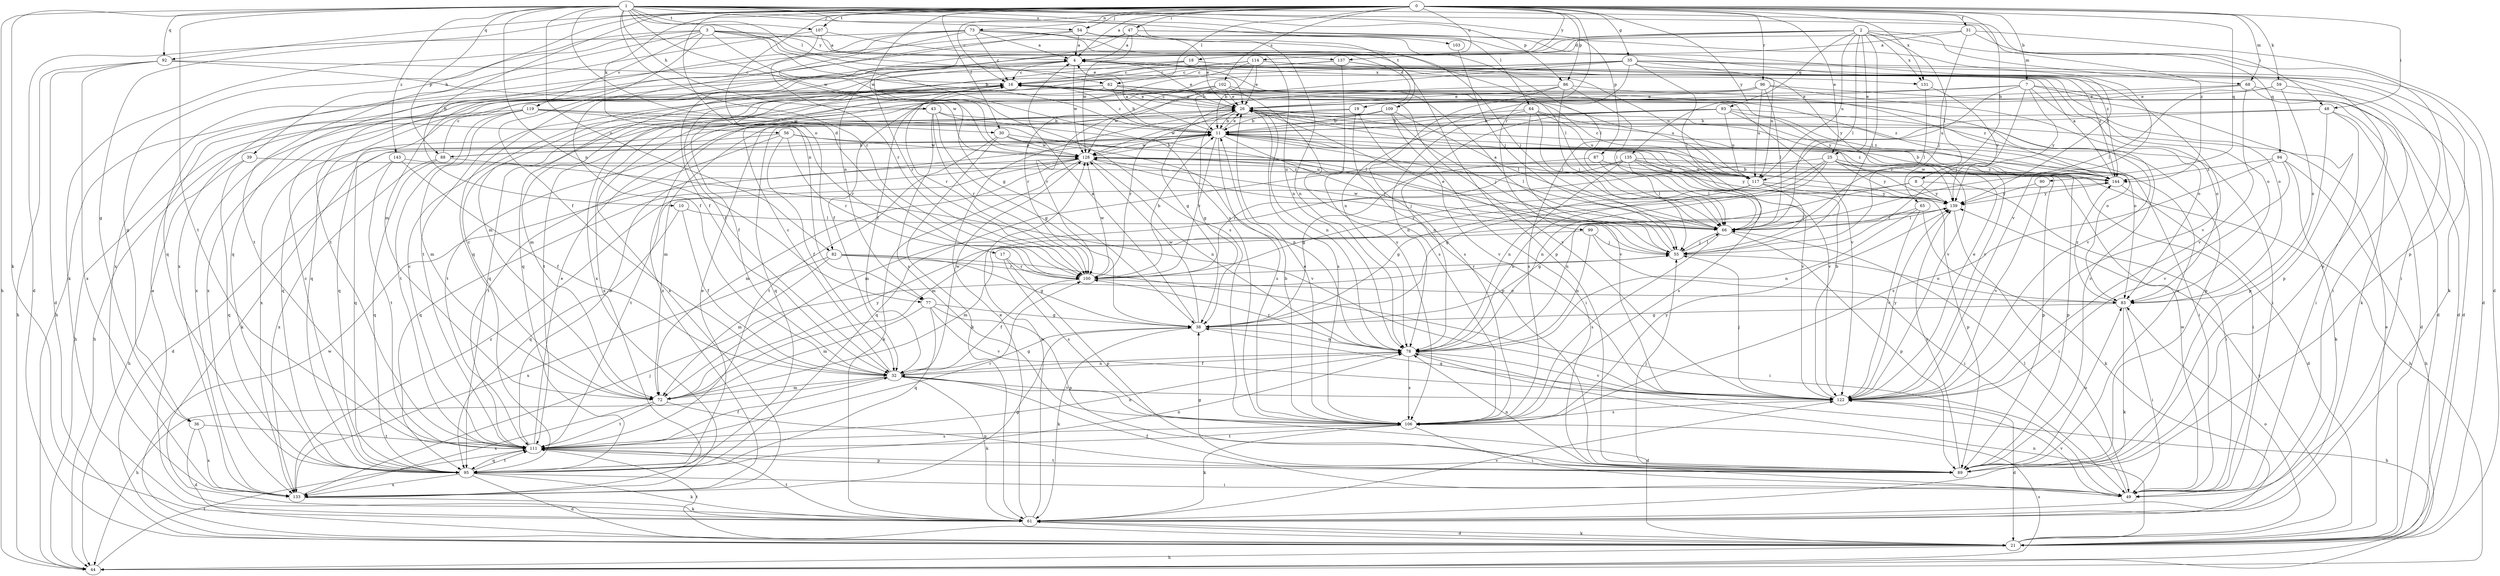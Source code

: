 strict digraph  {
0;
1;
2;
3;
4;
7;
8;
10;
11;
16;
17;
18;
19;
21;
25;
26;
30;
31;
32;
35;
36;
38;
39;
43;
44;
47;
48;
49;
54;
55;
56;
59;
61;
62;
64;
65;
66;
68;
72;
73;
77;
78;
82;
83;
86;
87;
88;
89;
90;
92;
93;
94;
95;
96;
99;
100;
102;
103;
106;
107;
109;
111;
114;
117;
119;
122;
128;
131;
133;
135;
137;
139;
143;
144;
0 -> 4  [label=a];
0 -> 7  [label=b];
0 -> 8  [label=b];
0 -> 10  [label=b];
0 -> 16  [label=c];
0 -> 25  [label=e];
0 -> 30  [label=f];
0 -> 31  [label=f];
0 -> 35  [label=g];
0 -> 36  [label=g];
0 -> 39  [label=h];
0 -> 47  [label=i];
0 -> 48  [label=i];
0 -> 54  [label=j];
0 -> 56  [label=k];
0 -> 59  [label=k];
0 -> 62  [label=l];
0 -> 68  [label=m];
0 -> 73  [label=n];
0 -> 77  [label=n];
0 -> 82  [label=o];
0 -> 86  [label=p];
0 -> 90  [label=q];
0 -> 92  [label=q];
0 -> 96  [label=r];
0 -> 99  [label=r];
0 -> 102  [label=s];
0 -> 107  [label=t];
0 -> 114  [label=u];
0 -> 128  [label=w];
0 -> 131  [label=x];
0 -> 135  [label=y];
0 -> 137  [label=y];
1 -> 17  [label=d];
1 -> 43  [label=h];
1 -> 44  [label=h];
1 -> 48  [label=i];
1 -> 54  [label=j];
1 -> 61  [label=k];
1 -> 62  [label=l];
1 -> 64  [label=l];
1 -> 77  [label=n];
1 -> 82  [label=o];
1 -> 86  [label=p];
1 -> 87  [label=p];
1 -> 88  [label=p];
1 -> 92  [label=q];
1 -> 100  [label=r];
1 -> 103  [label=s];
1 -> 106  [label=s];
1 -> 107  [label=t];
1 -> 109  [label=t];
1 -> 111  [label=t];
1 -> 128  [label=w];
1 -> 143  [label=z];
1 -> 144  [label=z];
2 -> 18  [label=d];
2 -> 25  [label=e];
2 -> 55  [label=j];
2 -> 65  [label=l];
2 -> 66  [label=l];
2 -> 68  [label=m];
2 -> 77  [label=n];
2 -> 93  [label=q];
2 -> 94  [label=q];
2 -> 95  [label=q];
2 -> 117  [label=u];
2 -> 131  [label=x];
3 -> 11  [label=b];
3 -> 19  [label=d];
3 -> 26  [label=e];
3 -> 32  [label=f];
3 -> 36  [label=g];
3 -> 61  [label=k];
3 -> 106  [label=s];
3 -> 111  [label=t];
3 -> 119  [label=v];
3 -> 137  [label=y];
4 -> 16  [label=c];
4 -> 26  [label=e];
4 -> 44  [label=h];
4 -> 83  [label=o];
4 -> 100  [label=r];
4 -> 128  [label=w];
4 -> 131  [label=x];
7 -> 21  [label=d];
7 -> 26  [label=e];
7 -> 55  [label=j];
7 -> 61  [label=k];
7 -> 83  [label=o];
7 -> 117  [label=u];
7 -> 133  [label=x];
7 -> 139  [label=y];
8 -> 49  [label=i];
8 -> 72  [label=m];
8 -> 78  [label=n];
8 -> 139  [label=y];
10 -> 32  [label=f];
10 -> 66  [label=l];
10 -> 95  [label=q];
11 -> 4  [label=a];
11 -> 16  [label=c];
11 -> 26  [label=e];
11 -> 49  [label=i];
11 -> 55  [label=j];
11 -> 61  [label=k];
11 -> 66  [label=l];
11 -> 88  [label=p];
11 -> 100  [label=r];
11 -> 106  [label=s];
11 -> 122  [label=v];
11 -> 128  [label=w];
16 -> 26  [label=e];
16 -> 32  [label=f];
16 -> 95  [label=q];
16 -> 100  [label=r];
16 -> 122  [label=v];
16 -> 133  [label=x];
16 -> 139  [label=y];
16 -> 144  [label=z];
17 -> 89  [label=p];
17 -> 100  [label=r];
17 -> 106  [label=s];
18 -> 16  [label=c];
18 -> 32  [label=f];
18 -> 83  [label=o];
18 -> 95  [label=q];
18 -> 117  [label=u];
19 -> 11  [label=b];
19 -> 89  [label=p];
19 -> 122  [label=v];
19 -> 133  [label=x];
21 -> 26  [label=e];
21 -> 44  [label=h];
21 -> 61  [label=k];
21 -> 78  [label=n];
21 -> 83  [label=o];
21 -> 111  [label=t];
21 -> 128  [label=w];
21 -> 139  [label=y];
25 -> 38  [label=g];
25 -> 44  [label=h];
25 -> 72  [label=m];
25 -> 78  [label=n];
25 -> 89  [label=p];
25 -> 100  [label=r];
25 -> 139  [label=y];
25 -> 144  [label=z];
26 -> 11  [label=b];
26 -> 16  [label=c];
26 -> 38  [label=g];
26 -> 49  [label=i];
26 -> 78  [label=n];
26 -> 83  [label=o];
26 -> 100  [label=r];
26 -> 106  [label=s];
26 -> 111  [label=t];
26 -> 122  [label=v];
30 -> 61  [label=k];
30 -> 78  [label=n];
30 -> 111  [label=t];
30 -> 122  [label=v];
30 -> 128  [label=w];
31 -> 4  [label=a];
31 -> 21  [label=d];
31 -> 32  [label=f];
31 -> 55  [label=j];
31 -> 89  [label=p];
32 -> 16  [label=c];
32 -> 21  [label=d];
32 -> 38  [label=g];
32 -> 44  [label=h];
32 -> 61  [label=k];
32 -> 72  [label=m];
32 -> 78  [label=n];
32 -> 122  [label=v];
32 -> 128  [label=w];
35 -> 11  [label=b];
35 -> 16  [label=c];
35 -> 21  [label=d];
35 -> 32  [label=f];
35 -> 61  [label=k];
35 -> 66  [label=l];
35 -> 78  [label=n];
35 -> 117  [label=u];
35 -> 122  [label=v];
35 -> 133  [label=x];
36 -> 21  [label=d];
36 -> 111  [label=t];
36 -> 133  [label=x];
38 -> 4  [label=a];
38 -> 61  [label=k];
38 -> 78  [label=n];
38 -> 128  [label=w];
39 -> 44  [label=h];
39 -> 95  [label=q];
39 -> 117  [label=u];
43 -> 11  [label=b];
43 -> 38  [label=g];
43 -> 44  [label=h];
43 -> 66  [label=l];
43 -> 100  [label=r];
43 -> 106  [label=s];
44 -> 106  [label=s];
44 -> 111  [label=t];
47 -> 4  [label=a];
47 -> 32  [label=f];
47 -> 78  [label=n];
47 -> 122  [label=v];
47 -> 128  [label=w];
47 -> 133  [label=x];
47 -> 139  [label=y];
48 -> 11  [label=b];
48 -> 21  [label=d];
48 -> 49  [label=i];
48 -> 89  [label=p];
48 -> 106  [label=s];
49 -> 32  [label=f];
49 -> 66  [label=l];
49 -> 122  [label=v];
49 -> 128  [label=w];
54 -> 4  [label=a];
54 -> 26  [label=e];
54 -> 55  [label=j];
54 -> 66  [label=l];
54 -> 72  [label=m];
54 -> 133  [label=x];
55 -> 4  [label=a];
55 -> 26  [label=e];
55 -> 66  [label=l];
55 -> 83  [label=o];
55 -> 100  [label=r];
56 -> 32  [label=f];
56 -> 95  [label=q];
56 -> 100  [label=r];
56 -> 111  [label=t];
56 -> 128  [label=w];
56 -> 144  [label=z];
59 -> 21  [label=d];
59 -> 26  [label=e];
59 -> 66  [label=l];
59 -> 83  [label=o];
61 -> 4  [label=a];
61 -> 21  [label=d];
61 -> 26  [label=e];
61 -> 111  [label=t];
61 -> 122  [label=v];
61 -> 128  [label=w];
62 -> 11  [label=b];
62 -> 26  [label=e];
62 -> 72  [label=m];
62 -> 95  [label=q];
62 -> 117  [label=u];
62 -> 122  [label=v];
62 -> 133  [label=x];
64 -> 11  [label=b];
64 -> 66  [label=l];
64 -> 78  [label=n];
64 -> 83  [label=o];
64 -> 117  [label=u];
64 -> 122  [label=v];
65 -> 61  [label=k];
65 -> 66  [label=l];
65 -> 78  [label=n];
65 -> 122  [label=v];
66 -> 55  [label=j];
66 -> 89  [label=p];
66 -> 106  [label=s];
66 -> 128  [label=w];
68 -> 21  [label=d];
68 -> 26  [label=e];
68 -> 49  [label=i];
68 -> 122  [label=v];
68 -> 133  [label=x];
72 -> 16  [label=c];
72 -> 89  [label=p];
72 -> 111  [label=t];
72 -> 133  [label=x];
72 -> 139  [label=y];
73 -> 4  [label=a];
73 -> 16  [label=c];
73 -> 21  [label=d];
73 -> 38  [label=g];
73 -> 66  [label=l];
73 -> 78  [label=n];
73 -> 95  [label=q];
73 -> 111  [label=t];
73 -> 144  [label=z];
77 -> 38  [label=g];
77 -> 72  [label=m];
77 -> 89  [label=p];
77 -> 95  [label=q];
77 -> 122  [label=v];
78 -> 32  [label=f];
78 -> 44  [label=h];
78 -> 100  [label=r];
78 -> 106  [label=s];
78 -> 122  [label=v];
82 -> 38  [label=g];
82 -> 49  [label=i];
82 -> 72  [label=m];
82 -> 100  [label=r];
82 -> 133  [label=x];
83 -> 38  [label=g];
83 -> 49  [label=i];
83 -> 61  [label=k];
83 -> 144  [label=z];
86 -> 26  [label=e];
86 -> 38  [label=g];
86 -> 55  [label=j];
86 -> 66  [label=l];
86 -> 106  [label=s];
86 -> 144  [label=z];
87 -> 38  [label=g];
87 -> 66  [label=l];
87 -> 117  [label=u];
88 -> 11  [label=b];
88 -> 16  [label=c];
88 -> 95  [label=q];
88 -> 122  [label=v];
88 -> 133  [label=x];
89 -> 16  [label=c];
89 -> 26  [label=e];
89 -> 38  [label=g];
89 -> 55  [label=j];
89 -> 78  [label=n];
89 -> 83  [label=o];
89 -> 111  [label=t];
89 -> 139  [label=y];
90 -> 122  [label=v];
90 -> 139  [label=y];
92 -> 16  [label=c];
92 -> 21  [label=d];
92 -> 44  [label=h];
92 -> 128  [label=w];
92 -> 133  [label=x];
93 -> 11  [label=b];
93 -> 72  [label=m];
93 -> 78  [label=n];
93 -> 89  [label=p];
93 -> 95  [label=q];
93 -> 117  [label=u];
93 -> 122  [label=v];
93 -> 144  [label=z];
94 -> 44  [label=h];
94 -> 61  [label=k];
94 -> 106  [label=s];
94 -> 122  [label=v];
94 -> 144  [label=z];
95 -> 16  [label=c];
95 -> 21  [label=d];
95 -> 26  [label=e];
95 -> 49  [label=i];
95 -> 61  [label=k];
95 -> 78  [label=n];
95 -> 111  [label=t];
95 -> 133  [label=x];
96 -> 26  [label=e];
96 -> 66  [label=l];
96 -> 83  [label=o];
96 -> 89  [label=p];
96 -> 100  [label=r];
96 -> 117  [label=u];
96 -> 133  [label=x];
99 -> 49  [label=i];
99 -> 55  [label=j];
99 -> 72  [label=m];
99 -> 78  [label=n];
100 -> 11  [label=b];
100 -> 32  [label=f];
100 -> 83  [label=o];
100 -> 128  [label=w];
102 -> 26  [label=e];
102 -> 100  [label=r];
102 -> 106  [label=s];
102 -> 111  [label=t];
102 -> 122  [label=v];
102 -> 128  [label=w];
103 -> 55  [label=j];
106 -> 11  [label=b];
106 -> 26  [label=e];
106 -> 49  [label=i];
106 -> 61  [label=k];
106 -> 111  [label=t];
106 -> 139  [label=y];
107 -> 4  [label=a];
107 -> 89  [label=p];
107 -> 95  [label=q];
107 -> 100  [label=r];
109 -> 11  [label=b];
109 -> 49  [label=i];
109 -> 55  [label=j];
109 -> 66  [label=l];
109 -> 95  [label=q];
109 -> 128  [label=w];
111 -> 11  [label=b];
111 -> 16  [label=c];
111 -> 26  [label=e];
111 -> 32  [label=f];
111 -> 78  [label=n];
111 -> 89  [label=p];
111 -> 95  [label=q];
111 -> 100  [label=r];
111 -> 106  [label=s];
114 -> 11  [label=b];
114 -> 16  [label=c];
114 -> 26  [label=e];
114 -> 32  [label=f];
114 -> 49  [label=i];
114 -> 72  [label=m];
114 -> 89  [label=p];
117 -> 16  [label=c];
117 -> 38  [label=g];
117 -> 55  [label=j];
117 -> 78  [label=n];
117 -> 89  [label=p];
117 -> 139  [label=y];
119 -> 44  [label=h];
119 -> 66  [label=l];
119 -> 72  [label=m];
119 -> 95  [label=q];
119 -> 100  [label=r];
119 -> 111  [label=t];
119 -> 30  [label=w];
122 -> 11  [label=b];
122 -> 21  [label=d];
122 -> 26  [label=e];
122 -> 38  [label=g];
122 -> 55  [label=j];
122 -> 106  [label=s];
122 -> 139  [label=y];
128 -> 11  [label=b];
128 -> 55  [label=j];
128 -> 61  [label=k];
128 -> 72  [label=m];
128 -> 78  [label=n];
128 -> 89  [label=p];
128 -> 95  [label=q];
128 -> 111  [label=t];
128 -> 117  [label=u];
128 -> 144  [label=z];
131 -> 66  [label=l];
131 -> 139  [label=y];
133 -> 38  [label=g];
133 -> 55  [label=j];
133 -> 61  [label=k];
133 -> 144  [label=z];
135 -> 49  [label=i];
135 -> 66  [label=l];
135 -> 78  [label=n];
135 -> 95  [label=q];
135 -> 100  [label=r];
135 -> 106  [label=s];
135 -> 117  [label=u];
135 -> 139  [label=y];
137 -> 16  [label=c];
137 -> 106  [label=s];
137 -> 111  [label=t];
137 -> 139  [label=y];
137 -> 144  [label=z];
139 -> 11  [label=b];
139 -> 38  [label=g];
139 -> 49  [label=i];
139 -> 66  [label=l];
143 -> 21  [label=d];
143 -> 32  [label=f];
143 -> 111  [label=t];
143 -> 144  [label=z];
144 -> 4  [label=a];
144 -> 11  [label=b];
144 -> 21  [label=d];
144 -> 128  [label=w];
144 -> 139  [label=y];
}
